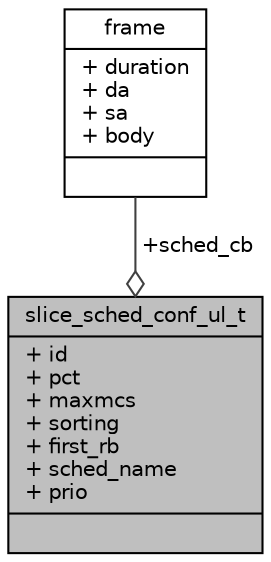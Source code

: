 digraph "slice_sched_conf_ul_t"
{
 // LATEX_PDF_SIZE
  edge [fontname="Helvetica",fontsize="10",labelfontname="Helvetica",labelfontsize="10"];
  node [fontname="Helvetica",fontsize="10",shape=record];
  Node1 [label="{slice_sched_conf_ul_t\n|+ id\l+ pct\l+ maxmcs\l+ sorting\l+ first_rb\l+ sched_name\l+ prio\l|}",height=0.2,width=0.4,color="black", fillcolor="grey75", style="filled", fontcolor="black",tooltip=" "];
  Node2 -> Node1 [color="grey25",fontsize="10",style="solid",label=" +sched_cb" ,arrowhead="odiamond",fontname="Helvetica"];
  Node2 [label="{frame\n|+ duration\l+ da\l+ sa\l+ body\l|}",height=0.2,width=0.4,color="black", fillcolor="white", style="filled",URL="$structframe.html",tooltip="the frame structure is ..."];
}
